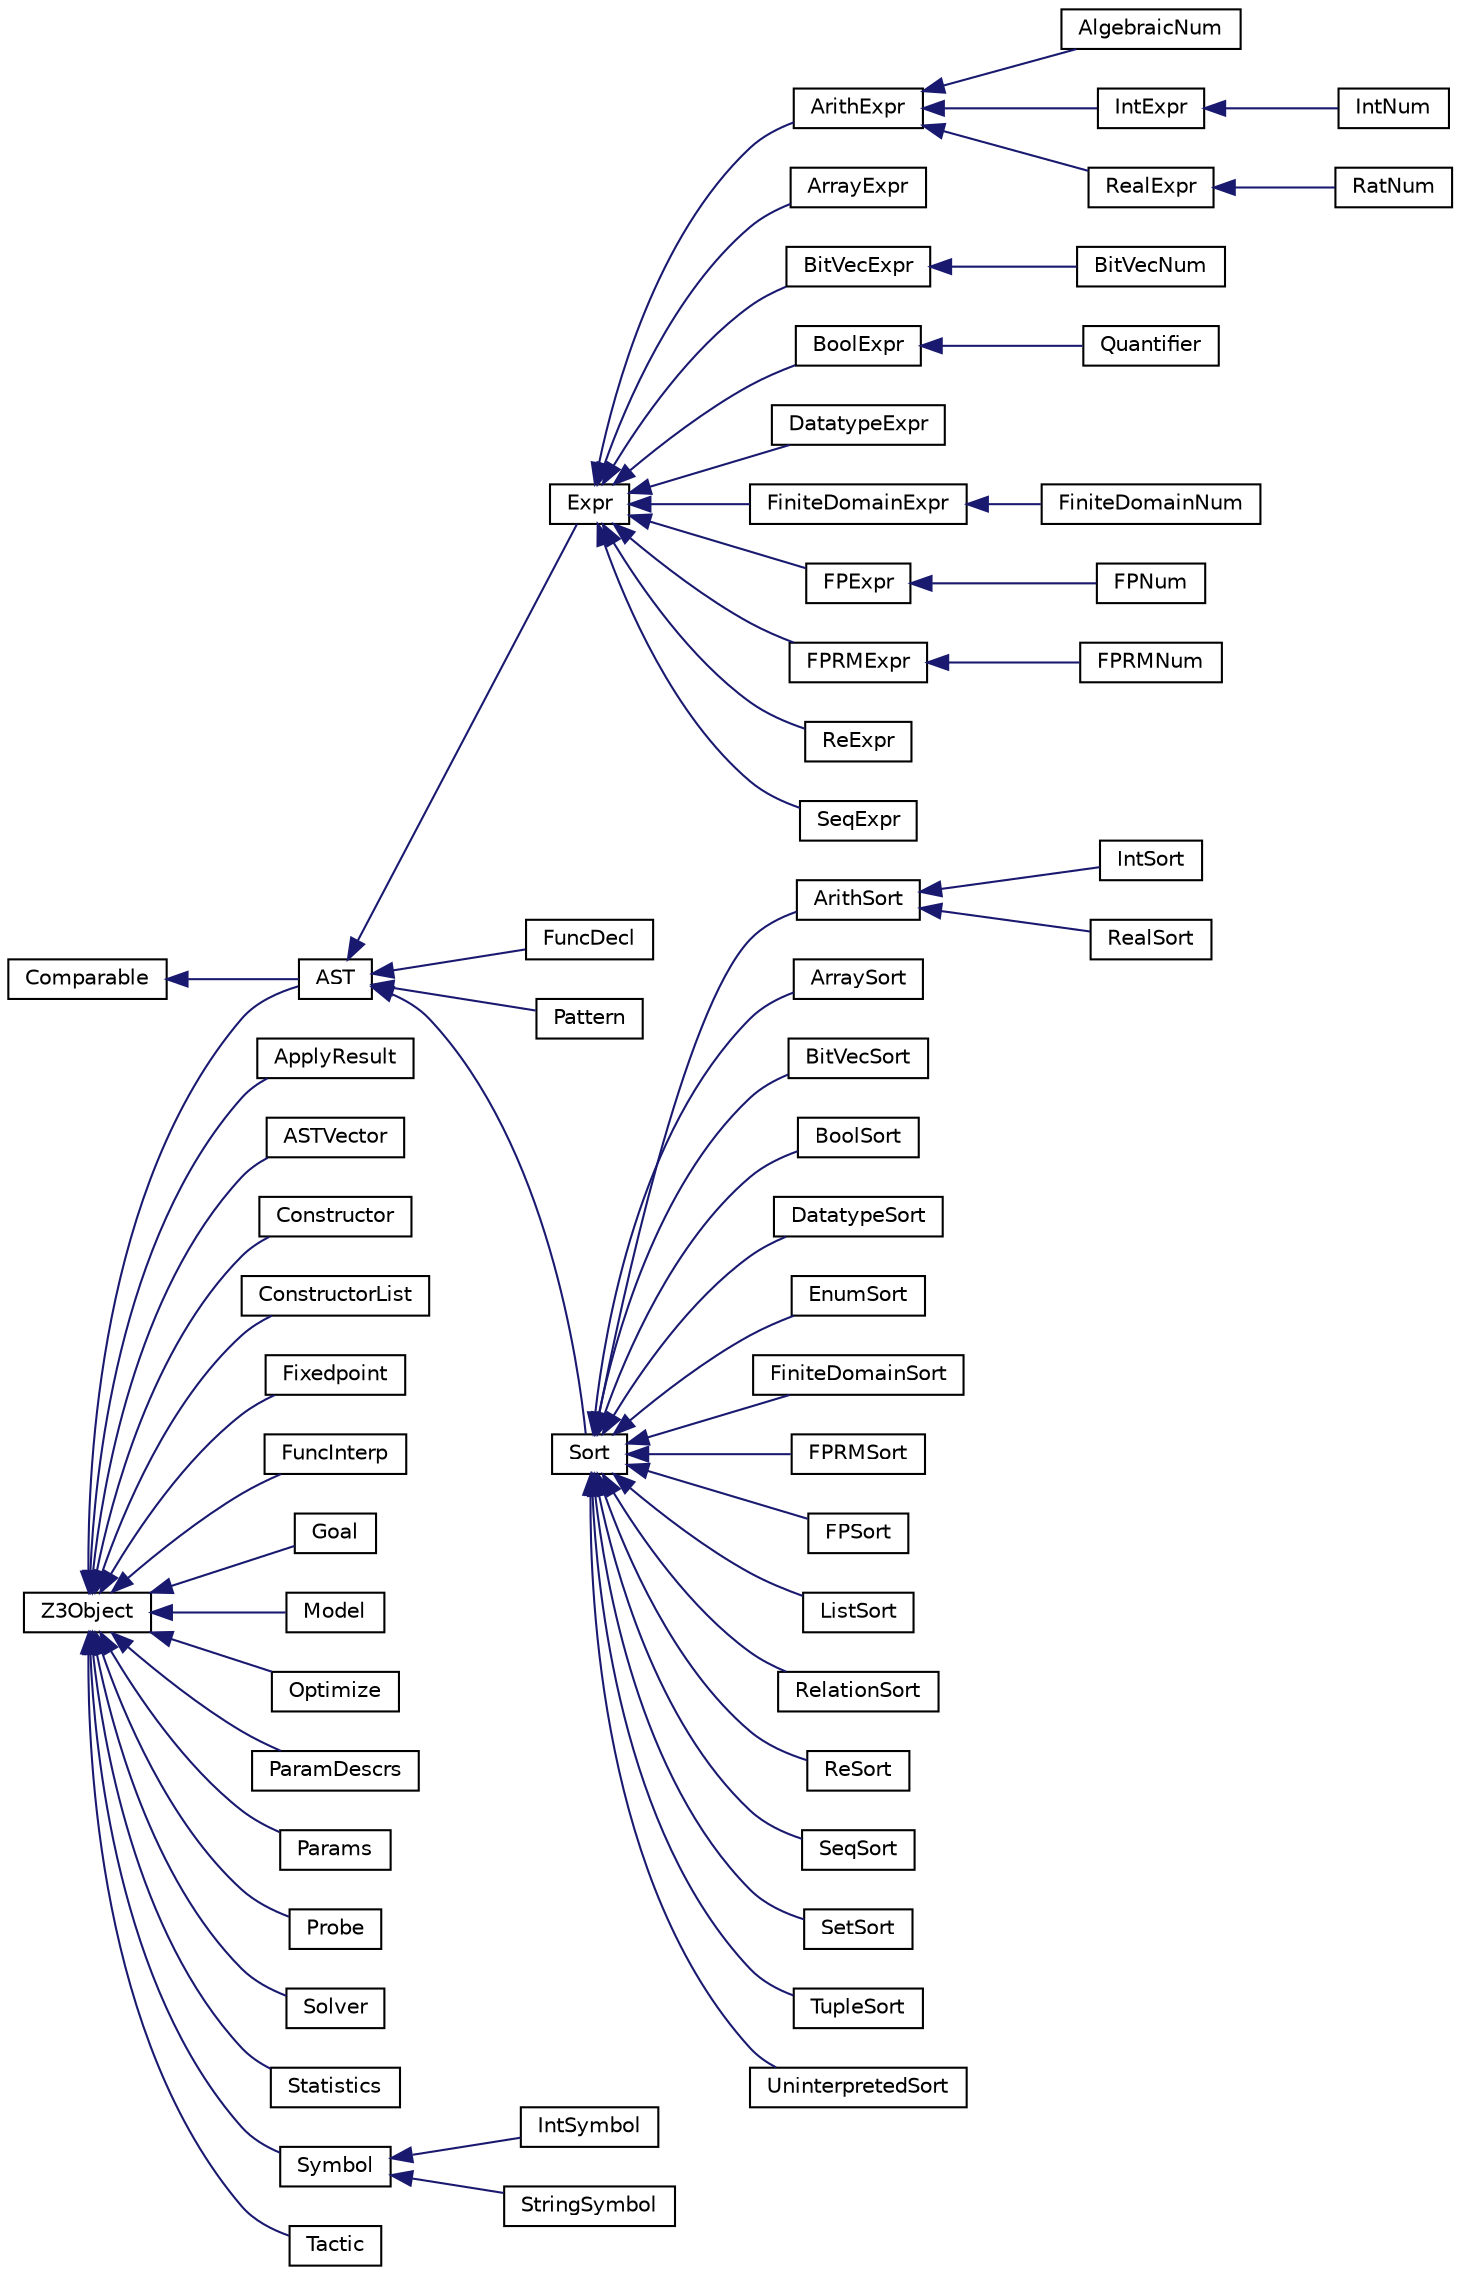 digraph "Graphical Class Hierarchy"
{
  edge [fontname="Helvetica",fontsize="10",labelfontname="Helvetica",labelfontsize="10"];
  node [fontname="Helvetica",fontsize="10",shape=record];
  rankdir="LR";
  Node1 [label="Comparable",height=0.2,width=0.4,color="black", fillcolor="white", style="filled",URL="$class_comparable.html"];
  Node1 -> Node2 [dir="back",color="midnightblue",fontsize="10",style="solid",fontname="Helvetica"];
  Node2 [label="AST",height=0.2,width=0.4,color="black", fillcolor="white", style="filled",URL="$classcom_1_1microsoft_1_1z3_1_1_a_s_t.html"];
  Node2 -> Node3 [dir="back",color="midnightblue",fontsize="10",style="solid",fontname="Helvetica"];
  Node3 [label="Expr",height=0.2,width=0.4,color="black", fillcolor="white", style="filled",URL="$classcom_1_1microsoft_1_1z3_1_1_expr.html"];
  Node3 -> Node4 [dir="back",color="midnightblue",fontsize="10",style="solid",fontname="Helvetica"];
  Node4 [label="ArithExpr",height=0.2,width=0.4,color="black", fillcolor="white", style="filled",URL="$classcom_1_1microsoft_1_1z3_1_1_arith_expr.html"];
  Node4 -> Node5 [dir="back",color="midnightblue",fontsize="10",style="solid",fontname="Helvetica"];
  Node5 [label="AlgebraicNum",height=0.2,width=0.4,color="black", fillcolor="white", style="filled",URL="$classcom_1_1microsoft_1_1z3_1_1_algebraic_num.html"];
  Node4 -> Node6 [dir="back",color="midnightblue",fontsize="10",style="solid",fontname="Helvetica"];
  Node6 [label="IntExpr",height=0.2,width=0.4,color="black", fillcolor="white", style="filled",URL="$classcom_1_1microsoft_1_1z3_1_1_int_expr.html"];
  Node6 -> Node7 [dir="back",color="midnightblue",fontsize="10",style="solid",fontname="Helvetica"];
  Node7 [label="IntNum",height=0.2,width=0.4,color="black", fillcolor="white", style="filled",URL="$classcom_1_1microsoft_1_1z3_1_1_int_num.html"];
  Node4 -> Node8 [dir="back",color="midnightblue",fontsize="10",style="solid",fontname="Helvetica"];
  Node8 [label="RealExpr",height=0.2,width=0.4,color="black", fillcolor="white", style="filled",URL="$classcom_1_1microsoft_1_1z3_1_1_real_expr.html"];
  Node8 -> Node9 [dir="back",color="midnightblue",fontsize="10",style="solid",fontname="Helvetica"];
  Node9 [label="RatNum",height=0.2,width=0.4,color="black", fillcolor="white", style="filled",URL="$classcom_1_1microsoft_1_1z3_1_1_rat_num.html"];
  Node3 -> Node10 [dir="back",color="midnightblue",fontsize="10",style="solid",fontname="Helvetica"];
  Node10 [label="ArrayExpr",height=0.2,width=0.4,color="black", fillcolor="white", style="filled",URL="$classcom_1_1microsoft_1_1z3_1_1_array_expr.html"];
  Node3 -> Node11 [dir="back",color="midnightblue",fontsize="10",style="solid",fontname="Helvetica"];
  Node11 [label="BitVecExpr",height=0.2,width=0.4,color="black", fillcolor="white", style="filled",URL="$classcom_1_1microsoft_1_1z3_1_1_bit_vec_expr.html"];
  Node11 -> Node12 [dir="back",color="midnightblue",fontsize="10",style="solid",fontname="Helvetica"];
  Node12 [label="BitVecNum",height=0.2,width=0.4,color="black", fillcolor="white", style="filled",URL="$classcom_1_1microsoft_1_1z3_1_1_bit_vec_num.html"];
  Node3 -> Node13 [dir="back",color="midnightblue",fontsize="10",style="solid",fontname="Helvetica"];
  Node13 [label="BoolExpr",height=0.2,width=0.4,color="black", fillcolor="white", style="filled",URL="$classcom_1_1microsoft_1_1z3_1_1_bool_expr.html"];
  Node13 -> Node14 [dir="back",color="midnightblue",fontsize="10",style="solid",fontname="Helvetica"];
  Node14 [label="Quantifier",height=0.2,width=0.4,color="black", fillcolor="white", style="filled",URL="$classcom_1_1microsoft_1_1z3_1_1_quantifier.html"];
  Node3 -> Node15 [dir="back",color="midnightblue",fontsize="10",style="solid",fontname="Helvetica"];
  Node15 [label="DatatypeExpr",height=0.2,width=0.4,color="black", fillcolor="white", style="filled",URL="$classcom_1_1microsoft_1_1z3_1_1_datatype_expr.html"];
  Node3 -> Node16 [dir="back",color="midnightblue",fontsize="10",style="solid",fontname="Helvetica"];
  Node16 [label="FiniteDomainExpr",height=0.2,width=0.4,color="black", fillcolor="white", style="filled",URL="$classcom_1_1microsoft_1_1z3_1_1_finite_domain_expr.html"];
  Node16 -> Node17 [dir="back",color="midnightblue",fontsize="10",style="solid",fontname="Helvetica"];
  Node17 [label="FiniteDomainNum",height=0.2,width=0.4,color="black", fillcolor="white", style="filled",URL="$classcom_1_1microsoft_1_1z3_1_1_finite_domain_num.html"];
  Node3 -> Node18 [dir="back",color="midnightblue",fontsize="10",style="solid",fontname="Helvetica"];
  Node18 [label="FPExpr",height=0.2,width=0.4,color="black", fillcolor="white", style="filled",URL="$classcom_1_1microsoft_1_1z3_1_1_f_p_expr.html"];
  Node18 -> Node19 [dir="back",color="midnightblue",fontsize="10",style="solid",fontname="Helvetica"];
  Node19 [label="FPNum",height=0.2,width=0.4,color="black", fillcolor="white", style="filled",URL="$classcom_1_1microsoft_1_1z3_1_1_f_p_num.html"];
  Node3 -> Node20 [dir="back",color="midnightblue",fontsize="10",style="solid",fontname="Helvetica"];
  Node20 [label="FPRMExpr",height=0.2,width=0.4,color="black", fillcolor="white", style="filled",URL="$classcom_1_1microsoft_1_1z3_1_1_f_p_r_m_expr.html"];
  Node20 -> Node21 [dir="back",color="midnightblue",fontsize="10",style="solid",fontname="Helvetica"];
  Node21 [label="FPRMNum",height=0.2,width=0.4,color="black", fillcolor="white", style="filled",URL="$classcom_1_1microsoft_1_1z3_1_1_f_p_r_m_num.html"];
  Node3 -> Node22 [dir="back",color="midnightblue",fontsize="10",style="solid",fontname="Helvetica"];
  Node22 [label="ReExpr",height=0.2,width=0.4,color="black", fillcolor="white", style="filled",URL="$classcom_1_1microsoft_1_1z3_1_1_re_expr.html"];
  Node3 -> Node23 [dir="back",color="midnightblue",fontsize="10",style="solid",fontname="Helvetica"];
  Node23 [label="SeqExpr",height=0.2,width=0.4,color="black", fillcolor="white", style="filled",URL="$classcom_1_1microsoft_1_1z3_1_1_seq_expr.html"];
  Node2 -> Node24 [dir="back",color="midnightblue",fontsize="10",style="solid",fontname="Helvetica"];
  Node24 [label="FuncDecl",height=0.2,width=0.4,color="black", fillcolor="white", style="filled",URL="$classcom_1_1microsoft_1_1z3_1_1_func_decl.html"];
  Node2 -> Node25 [dir="back",color="midnightblue",fontsize="10",style="solid",fontname="Helvetica"];
  Node25 [label="Pattern",height=0.2,width=0.4,color="black", fillcolor="white", style="filled",URL="$classcom_1_1microsoft_1_1z3_1_1_pattern.html"];
  Node2 -> Node26 [dir="back",color="midnightblue",fontsize="10",style="solid",fontname="Helvetica"];
  Node26 [label="Sort",height=0.2,width=0.4,color="black", fillcolor="white", style="filled",URL="$classcom_1_1microsoft_1_1z3_1_1_sort.html"];
  Node26 -> Node27 [dir="back",color="midnightblue",fontsize="10",style="solid",fontname="Helvetica"];
  Node27 [label="ArithSort",height=0.2,width=0.4,color="black", fillcolor="white", style="filled",URL="$classcom_1_1microsoft_1_1z3_1_1_arith_sort.html"];
  Node27 -> Node28 [dir="back",color="midnightblue",fontsize="10",style="solid",fontname="Helvetica"];
  Node28 [label="IntSort",height=0.2,width=0.4,color="black", fillcolor="white", style="filled",URL="$classcom_1_1microsoft_1_1z3_1_1_int_sort.html"];
  Node27 -> Node29 [dir="back",color="midnightblue",fontsize="10",style="solid",fontname="Helvetica"];
  Node29 [label="RealSort",height=0.2,width=0.4,color="black", fillcolor="white", style="filled",URL="$classcom_1_1microsoft_1_1z3_1_1_real_sort.html"];
  Node26 -> Node30 [dir="back",color="midnightblue",fontsize="10",style="solid",fontname="Helvetica"];
  Node30 [label="ArraySort",height=0.2,width=0.4,color="black", fillcolor="white", style="filled",URL="$classcom_1_1microsoft_1_1z3_1_1_array_sort.html"];
  Node26 -> Node31 [dir="back",color="midnightblue",fontsize="10",style="solid",fontname="Helvetica"];
  Node31 [label="BitVecSort",height=0.2,width=0.4,color="black", fillcolor="white", style="filled",URL="$classcom_1_1microsoft_1_1z3_1_1_bit_vec_sort.html"];
  Node26 -> Node32 [dir="back",color="midnightblue",fontsize="10",style="solid",fontname="Helvetica"];
  Node32 [label="BoolSort",height=0.2,width=0.4,color="black", fillcolor="white", style="filled",URL="$classcom_1_1microsoft_1_1z3_1_1_bool_sort.html"];
  Node26 -> Node33 [dir="back",color="midnightblue",fontsize="10",style="solid",fontname="Helvetica"];
  Node33 [label="DatatypeSort",height=0.2,width=0.4,color="black", fillcolor="white", style="filled",URL="$classcom_1_1microsoft_1_1z3_1_1_datatype_sort.html"];
  Node26 -> Node34 [dir="back",color="midnightblue",fontsize="10",style="solid",fontname="Helvetica"];
  Node34 [label="EnumSort",height=0.2,width=0.4,color="black", fillcolor="white", style="filled",URL="$classcom_1_1microsoft_1_1z3_1_1_enum_sort.html"];
  Node26 -> Node35 [dir="back",color="midnightblue",fontsize="10",style="solid",fontname="Helvetica"];
  Node35 [label="FiniteDomainSort",height=0.2,width=0.4,color="black", fillcolor="white", style="filled",URL="$classcom_1_1microsoft_1_1z3_1_1_finite_domain_sort.html"];
  Node26 -> Node36 [dir="back",color="midnightblue",fontsize="10",style="solid",fontname="Helvetica"];
  Node36 [label="FPRMSort",height=0.2,width=0.4,color="black", fillcolor="white", style="filled",URL="$classcom_1_1microsoft_1_1z3_1_1_f_p_r_m_sort.html"];
  Node26 -> Node37 [dir="back",color="midnightblue",fontsize="10",style="solid",fontname="Helvetica"];
  Node37 [label="FPSort",height=0.2,width=0.4,color="black", fillcolor="white", style="filled",URL="$classcom_1_1microsoft_1_1z3_1_1_f_p_sort.html"];
  Node26 -> Node38 [dir="back",color="midnightblue",fontsize="10",style="solid",fontname="Helvetica"];
  Node38 [label="ListSort",height=0.2,width=0.4,color="black", fillcolor="white", style="filled",URL="$classcom_1_1microsoft_1_1z3_1_1_list_sort.html"];
  Node26 -> Node39 [dir="back",color="midnightblue",fontsize="10",style="solid",fontname="Helvetica"];
  Node39 [label="RelationSort",height=0.2,width=0.4,color="black", fillcolor="white", style="filled",URL="$classcom_1_1microsoft_1_1z3_1_1_relation_sort.html"];
  Node26 -> Node40 [dir="back",color="midnightblue",fontsize="10",style="solid",fontname="Helvetica"];
  Node40 [label="ReSort",height=0.2,width=0.4,color="black", fillcolor="white", style="filled",URL="$classcom_1_1microsoft_1_1z3_1_1_re_sort.html"];
  Node26 -> Node41 [dir="back",color="midnightblue",fontsize="10",style="solid",fontname="Helvetica"];
  Node41 [label="SeqSort",height=0.2,width=0.4,color="black", fillcolor="white", style="filled",URL="$classcom_1_1microsoft_1_1z3_1_1_seq_sort.html"];
  Node26 -> Node42 [dir="back",color="midnightblue",fontsize="10",style="solid",fontname="Helvetica"];
  Node42 [label="SetSort",height=0.2,width=0.4,color="black", fillcolor="white", style="filled",URL="$classcom_1_1microsoft_1_1z3_1_1_set_sort.html"];
  Node26 -> Node43 [dir="back",color="midnightblue",fontsize="10",style="solid",fontname="Helvetica"];
  Node43 [label="TupleSort",height=0.2,width=0.4,color="black", fillcolor="white", style="filled",URL="$classcom_1_1microsoft_1_1z3_1_1_tuple_sort.html"];
  Node26 -> Node44 [dir="back",color="midnightblue",fontsize="10",style="solid",fontname="Helvetica"];
  Node44 [label="UninterpretedSort",height=0.2,width=0.4,color="black", fillcolor="white", style="filled",URL="$classcom_1_1microsoft_1_1z3_1_1_uninterpreted_sort.html"];
  Node45 [label="Z3Object",height=0.2,width=0.4,color="black", fillcolor="white", style="filled",URL="$classcom_1_1microsoft_1_1z3_1_1_z3_object.html"];
  Node45 -> Node46 [dir="back",color="midnightblue",fontsize="10",style="solid",fontname="Helvetica"];
  Node46 [label="ApplyResult",height=0.2,width=0.4,color="black", fillcolor="white", style="filled",URL="$classcom_1_1microsoft_1_1z3_1_1_apply_result.html"];
  Node45 -> Node2 [dir="back",color="midnightblue",fontsize="10",style="solid",fontname="Helvetica"];
  Node45 -> Node47 [dir="back",color="midnightblue",fontsize="10",style="solid",fontname="Helvetica"];
  Node47 [label="ASTVector",height=0.2,width=0.4,color="black", fillcolor="white", style="filled",URL="$classcom_1_1microsoft_1_1z3_1_1_a_s_t_vector.html"];
  Node45 -> Node48 [dir="back",color="midnightblue",fontsize="10",style="solid",fontname="Helvetica"];
  Node48 [label="Constructor",height=0.2,width=0.4,color="black", fillcolor="white", style="filled",URL="$classcom_1_1microsoft_1_1z3_1_1_constructor.html"];
  Node45 -> Node49 [dir="back",color="midnightblue",fontsize="10",style="solid",fontname="Helvetica"];
  Node49 [label="ConstructorList",height=0.2,width=0.4,color="black", fillcolor="white", style="filled",URL="$classcom_1_1microsoft_1_1z3_1_1_constructor_list.html"];
  Node45 -> Node50 [dir="back",color="midnightblue",fontsize="10",style="solid",fontname="Helvetica"];
  Node50 [label="Fixedpoint",height=0.2,width=0.4,color="black", fillcolor="white", style="filled",URL="$classcom_1_1microsoft_1_1z3_1_1_fixedpoint.html"];
  Node45 -> Node51 [dir="back",color="midnightblue",fontsize="10",style="solid",fontname="Helvetica"];
  Node51 [label="FuncInterp",height=0.2,width=0.4,color="black", fillcolor="white", style="filled",URL="$classcom_1_1microsoft_1_1z3_1_1_func_interp.html"];
  Node45 -> Node52 [dir="back",color="midnightblue",fontsize="10",style="solid",fontname="Helvetica"];
  Node52 [label="Goal",height=0.2,width=0.4,color="black", fillcolor="white", style="filled",URL="$classcom_1_1microsoft_1_1z3_1_1_goal.html"];
  Node45 -> Node53 [dir="back",color="midnightblue",fontsize="10",style="solid",fontname="Helvetica"];
  Node53 [label="Model",height=0.2,width=0.4,color="black", fillcolor="white", style="filled",URL="$classcom_1_1microsoft_1_1z3_1_1_model.html"];
  Node45 -> Node54 [dir="back",color="midnightblue",fontsize="10",style="solid",fontname="Helvetica"];
  Node54 [label="Optimize",height=0.2,width=0.4,color="black", fillcolor="white", style="filled",URL="$classcom_1_1microsoft_1_1z3_1_1_optimize.html"];
  Node45 -> Node55 [dir="back",color="midnightblue",fontsize="10",style="solid",fontname="Helvetica"];
  Node55 [label="ParamDescrs",height=0.2,width=0.4,color="black", fillcolor="white", style="filled",URL="$classcom_1_1microsoft_1_1z3_1_1_param_descrs.html"];
  Node45 -> Node56 [dir="back",color="midnightblue",fontsize="10",style="solid",fontname="Helvetica"];
  Node56 [label="Params",height=0.2,width=0.4,color="black", fillcolor="white", style="filled",URL="$classcom_1_1microsoft_1_1z3_1_1_params.html"];
  Node45 -> Node57 [dir="back",color="midnightblue",fontsize="10",style="solid",fontname="Helvetica"];
  Node57 [label="Probe",height=0.2,width=0.4,color="black", fillcolor="white", style="filled",URL="$classcom_1_1microsoft_1_1z3_1_1_probe.html"];
  Node45 -> Node58 [dir="back",color="midnightblue",fontsize="10",style="solid",fontname="Helvetica"];
  Node58 [label="Solver",height=0.2,width=0.4,color="black", fillcolor="white", style="filled",URL="$classcom_1_1microsoft_1_1z3_1_1_solver.html"];
  Node45 -> Node59 [dir="back",color="midnightblue",fontsize="10",style="solid",fontname="Helvetica"];
  Node59 [label="Statistics",height=0.2,width=0.4,color="black", fillcolor="white", style="filled",URL="$classcom_1_1microsoft_1_1z3_1_1_statistics.html"];
  Node45 -> Node60 [dir="back",color="midnightblue",fontsize="10",style="solid",fontname="Helvetica"];
  Node60 [label="Symbol",height=0.2,width=0.4,color="black", fillcolor="white", style="filled",URL="$classcom_1_1microsoft_1_1z3_1_1_symbol.html"];
  Node60 -> Node61 [dir="back",color="midnightblue",fontsize="10",style="solid",fontname="Helvetica"];
  Node61 [label="IntSymbol",height=0.2,width=0.4,color="black", fillcolor="white", style="filled",URL="$classcom_1_1microsoft_1_1z3_1_1_int_symbol.html"];
  Node60 -> Node62 [dir="back",color="midnightblue",fontsize="10",style="solid",fontname="Helvetica"];
  Node62 [label="StringSymbol",height=0.2,width=0.4,color="black", fillcolor="white", style="filled",URL="$classcom_1_1microsoft_1_1z3_1_1_string_symbol.html"];
  Node45 -> Node63 [dir="back",color="midnightblue",fontsize="10",style="solid",fontname="Helvetica"];
  Node63 [label="Tactic",height=0.2,width=0.4,color="black", fillcolor="white", style="filled",URL="$classcom_1_1microsoft_1_1z3_1_1_tactic.html"];
}
